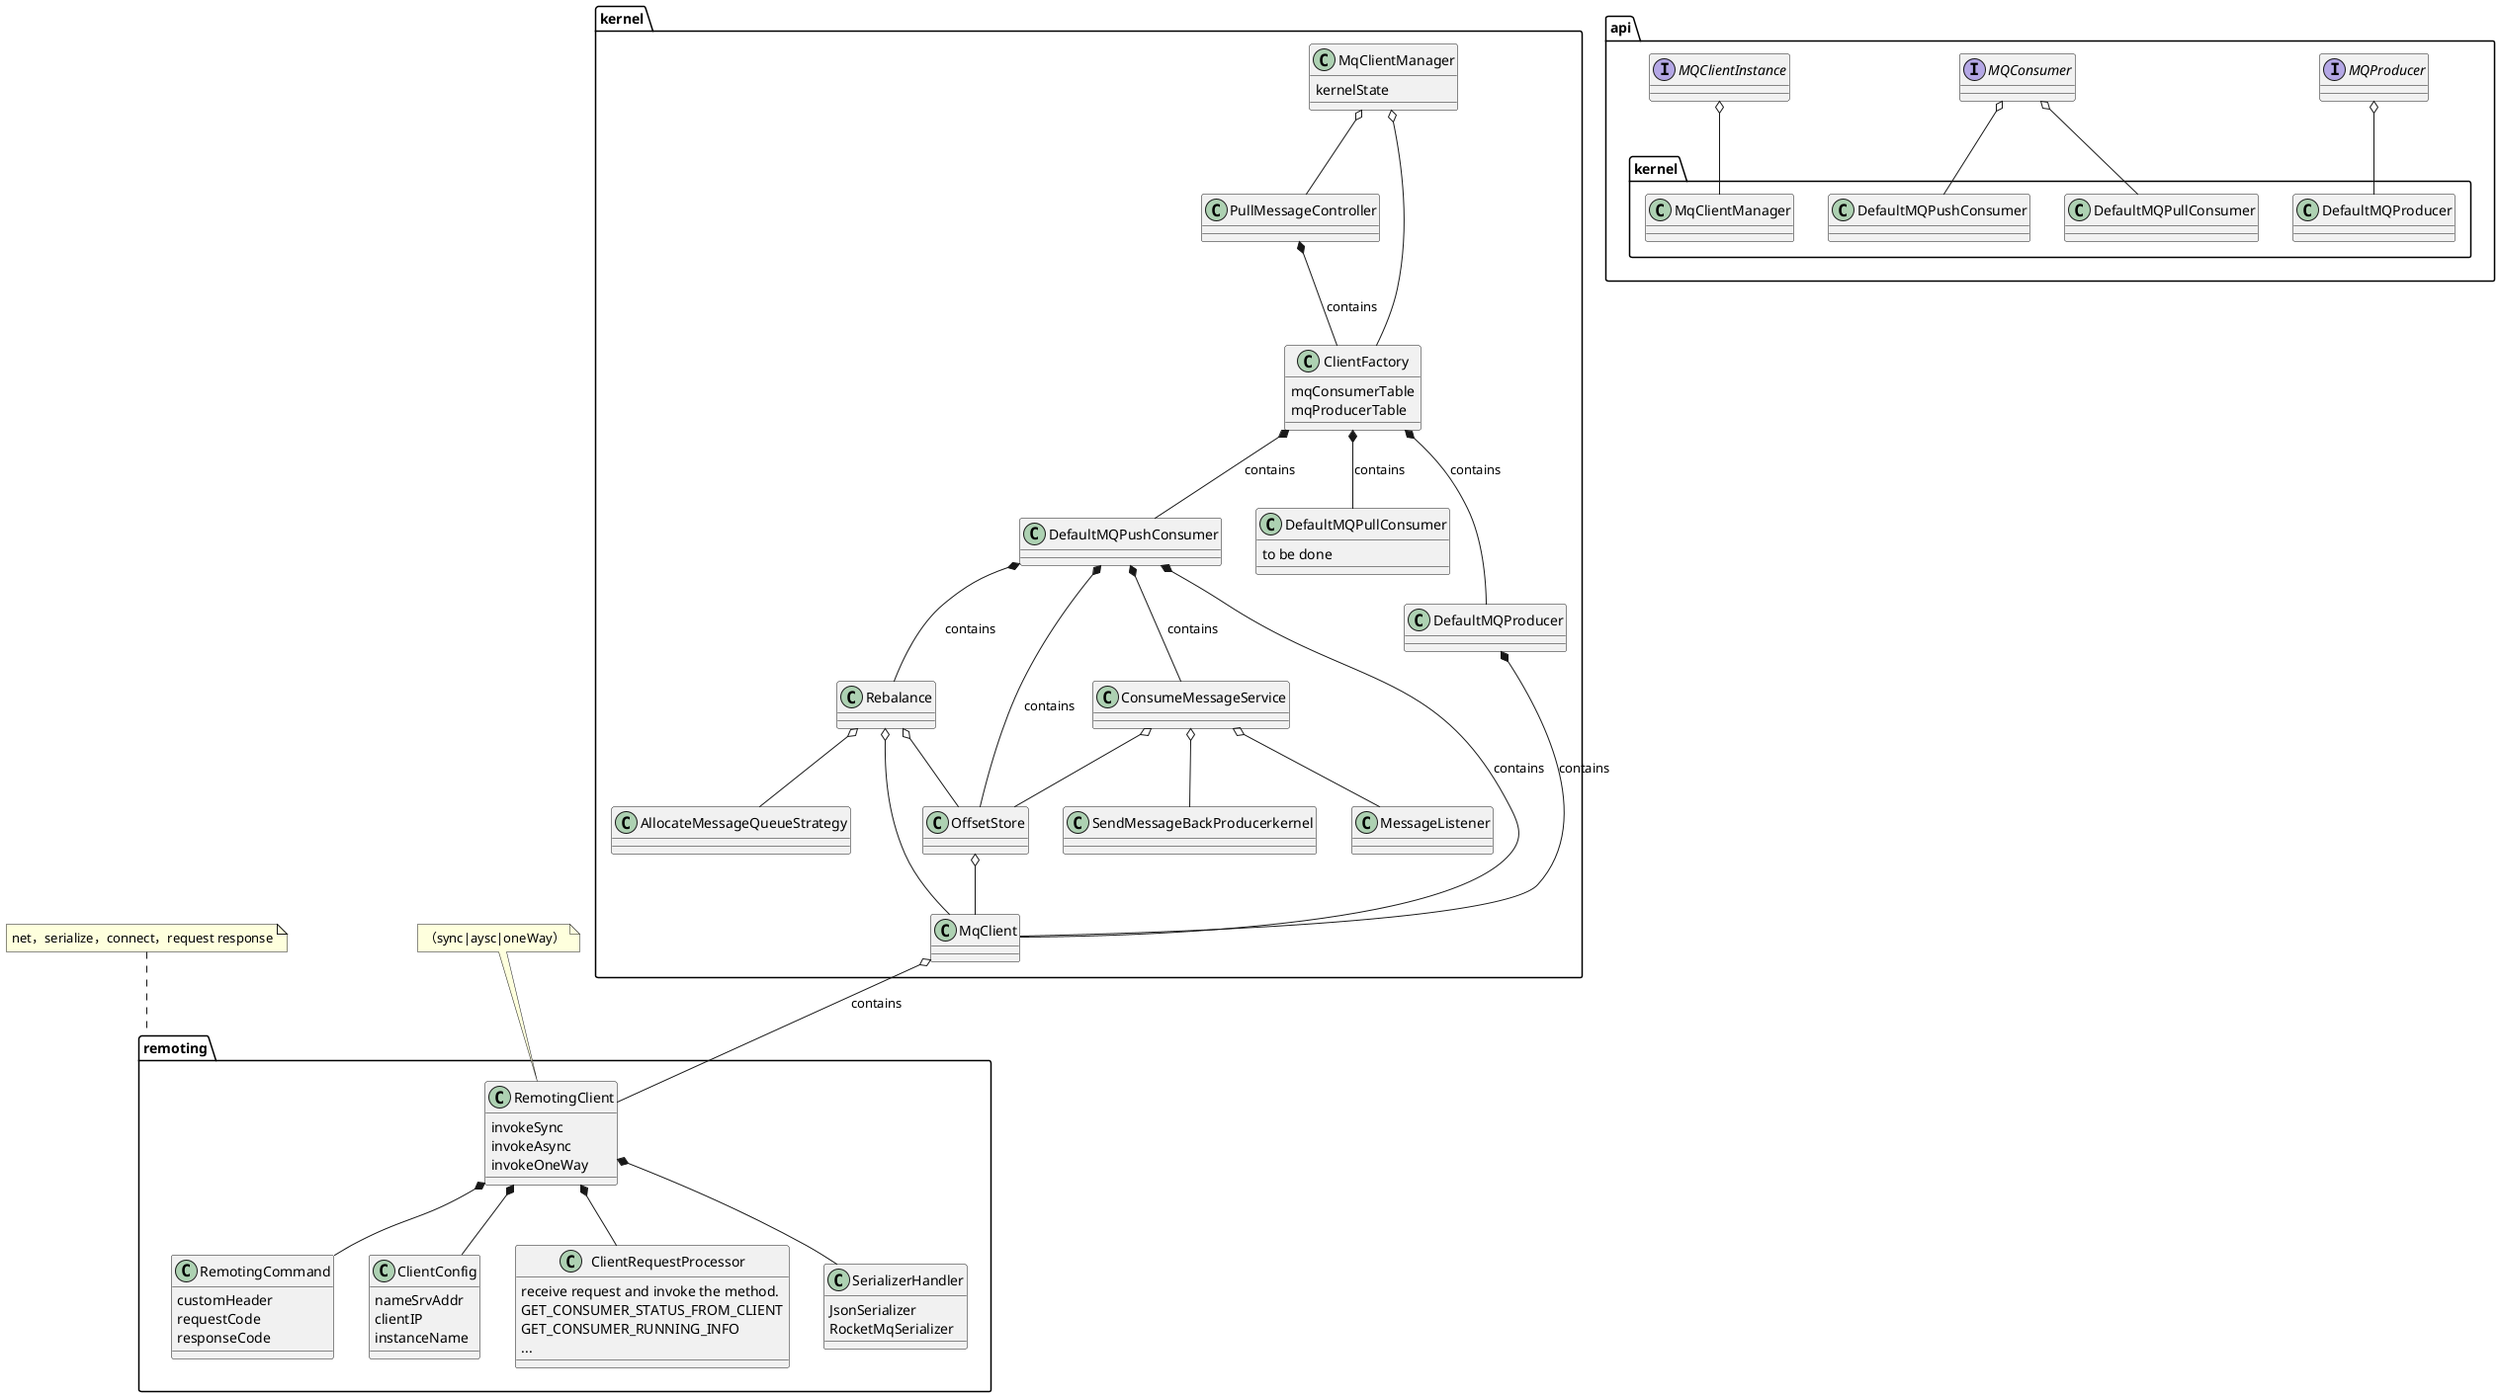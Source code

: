 @startuml
interface api.MQProducer{

}
interface api.MQConsumer{

}
interface api.MQClientInstance{

       
}

namespace api{
    MQClientInstance o-- kernel.MqClientManager
    MQProducer o-- kernel.DefaultMQProducer
    MQConsumer o-- kernel.DefaultMQPushConsumer
    MQConsumer o-- kernel.DefaultMQPullConsumer
}

class kernel.MqClientManager{
kernelState
}
class kernel.PullMessageController{

}
class kernel.AllocateMessageQueueStrategy{
}
class kernel.ClientFactory{
mqConsumerTable
mqProducerTable
}
class kernel.DefaultMQPushConsumer{
}
class kernel.DefaultMQPullConsumer{
    to be done
}
class kernel.DefaultMQProducer{
 }
 class kernel.MqClient{

 }
 class kernel.MessageListener{
 }
  class remoting.RemotingClient{
   invokeSync
   invokeAsync
   invokeOneWay
  }
 class remoting.RemotingCommand{
  customHeader
  requestCode
  responseCode
 }
  class remoting.ClientConfig{
   nameSrvAddr
   clientIP
   instanceName
  }
  class remoting.ClientRequestProcessor{
     receive request and invoke the method.
     GET_CONSUMER_STATUS_FROM_CLIENT
     GET_CONSUMER_RUNNING_INFO
     ...
    }
    class remoting.SerializerHandler{
       JsonSerializer
       RocketMqSerializer
    }


namespace kernel{


kernel.PullMessageController *-- kernel.ClientFactory:contains
    MqClientManager o-- PullMessageController
    MqClientManager o-- ClientFactory
    kernel.ClientFactory *-- DefaultMQPushConsumer:contains
    kernel.ClientFactory *-- DefaultMQPullConsumer:contains
    DefaultMQPushConsumer *-- kernel.MqClient : contains
    DefaultMQPushConsumer *-- kernel.OffsetStore : contains
    DefaultMQPushConsumer *-- kernel.Rebalance : contains
    DefaultMQPushConsumer *-- kernel.ConsumeMessageService : contains
    kernel.ClientFactory *-- DefaultMQProducer:contains

    DefaultMQProducer *-- kernel.MqClient :contains


}

namespace kernel{
    MqClient o-- remoting.RemotingClient:contains
    OffsetStore o-- MqClient
    Rebalance o-- MqClient
    Rebalance o-- OffsetStore
    Rebalance o-- AllocateMessageQueueStrategy
    ConsumeMessageService o-- SendMessageBackProducerkernel
    ConsumeMessageService o-- OffsetStore
    ConsumeMessageService o-- MessageListener
}

namespace remoting {
  RemotingClient  *-- RemotingCommand
  RemotingClient *-- ClientConfig
    RemotingClient  *-- ClientRequestProcessor
    RemotingClient *-- SerializerHandler


}



note top of remoting.RemotingClient :（sync|aysc|oneWay）
note top of remoting :net，serialize，connect，request response

@enduml